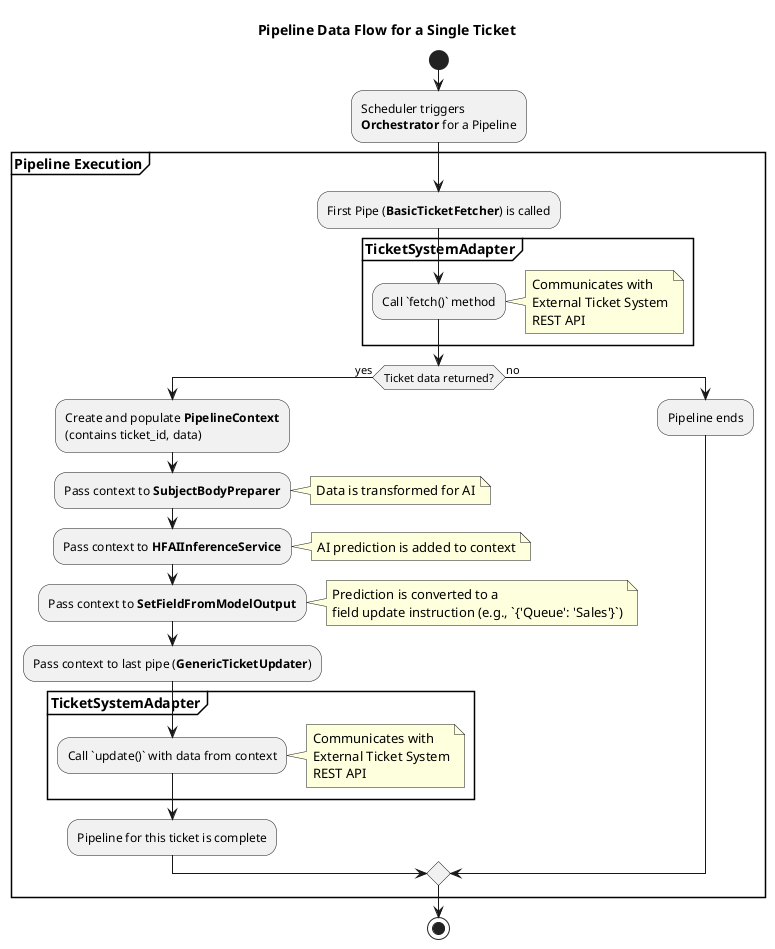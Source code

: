 @startuml
title Pipeline Data Flow for a Single Ticket

start

:Scheduler triggers\n**Orchestrator** for a Pipeline;

partition "**Pipeline Execution**" {
    :First Pipe (**BasicTicketFetcher**) is called;

    partition "**TicketSystemAdapter**" {
        :Call `fetch()` method;
        note right
            Communicates with
            External Ticket System
            REST API
        end note
    }

    if (Ticket data returned?) then (yes)
        :Create and populate **PipelineContext**
        (contains ticket_id, data);

        :Pass context to **SubjectBodyPreparer**;
        note right: Data is transformed for AI

        :Pass context to **HFAIInferenceService**;
        note right: AI prediction is added to context

        :Pass context to **SetFieldFromModelOutput**;
        note right
            Prediction is converted to a
            field update instruction (e.g., `{'Queue': 'Sales'}`)
        end note
        :Pass context to last pipe (**GenericTicketUpdater**);

        partition "**TicketSystemAdapter**" {
            :Call `update()` with data from context;
            note right
              Communicates with
              External Ticket System
              REST API
            end note
        }

        :Pipeline for this ticket is complete;

    else (no)
        :Pipeline ends;
    endif
}

stop
@enduml
